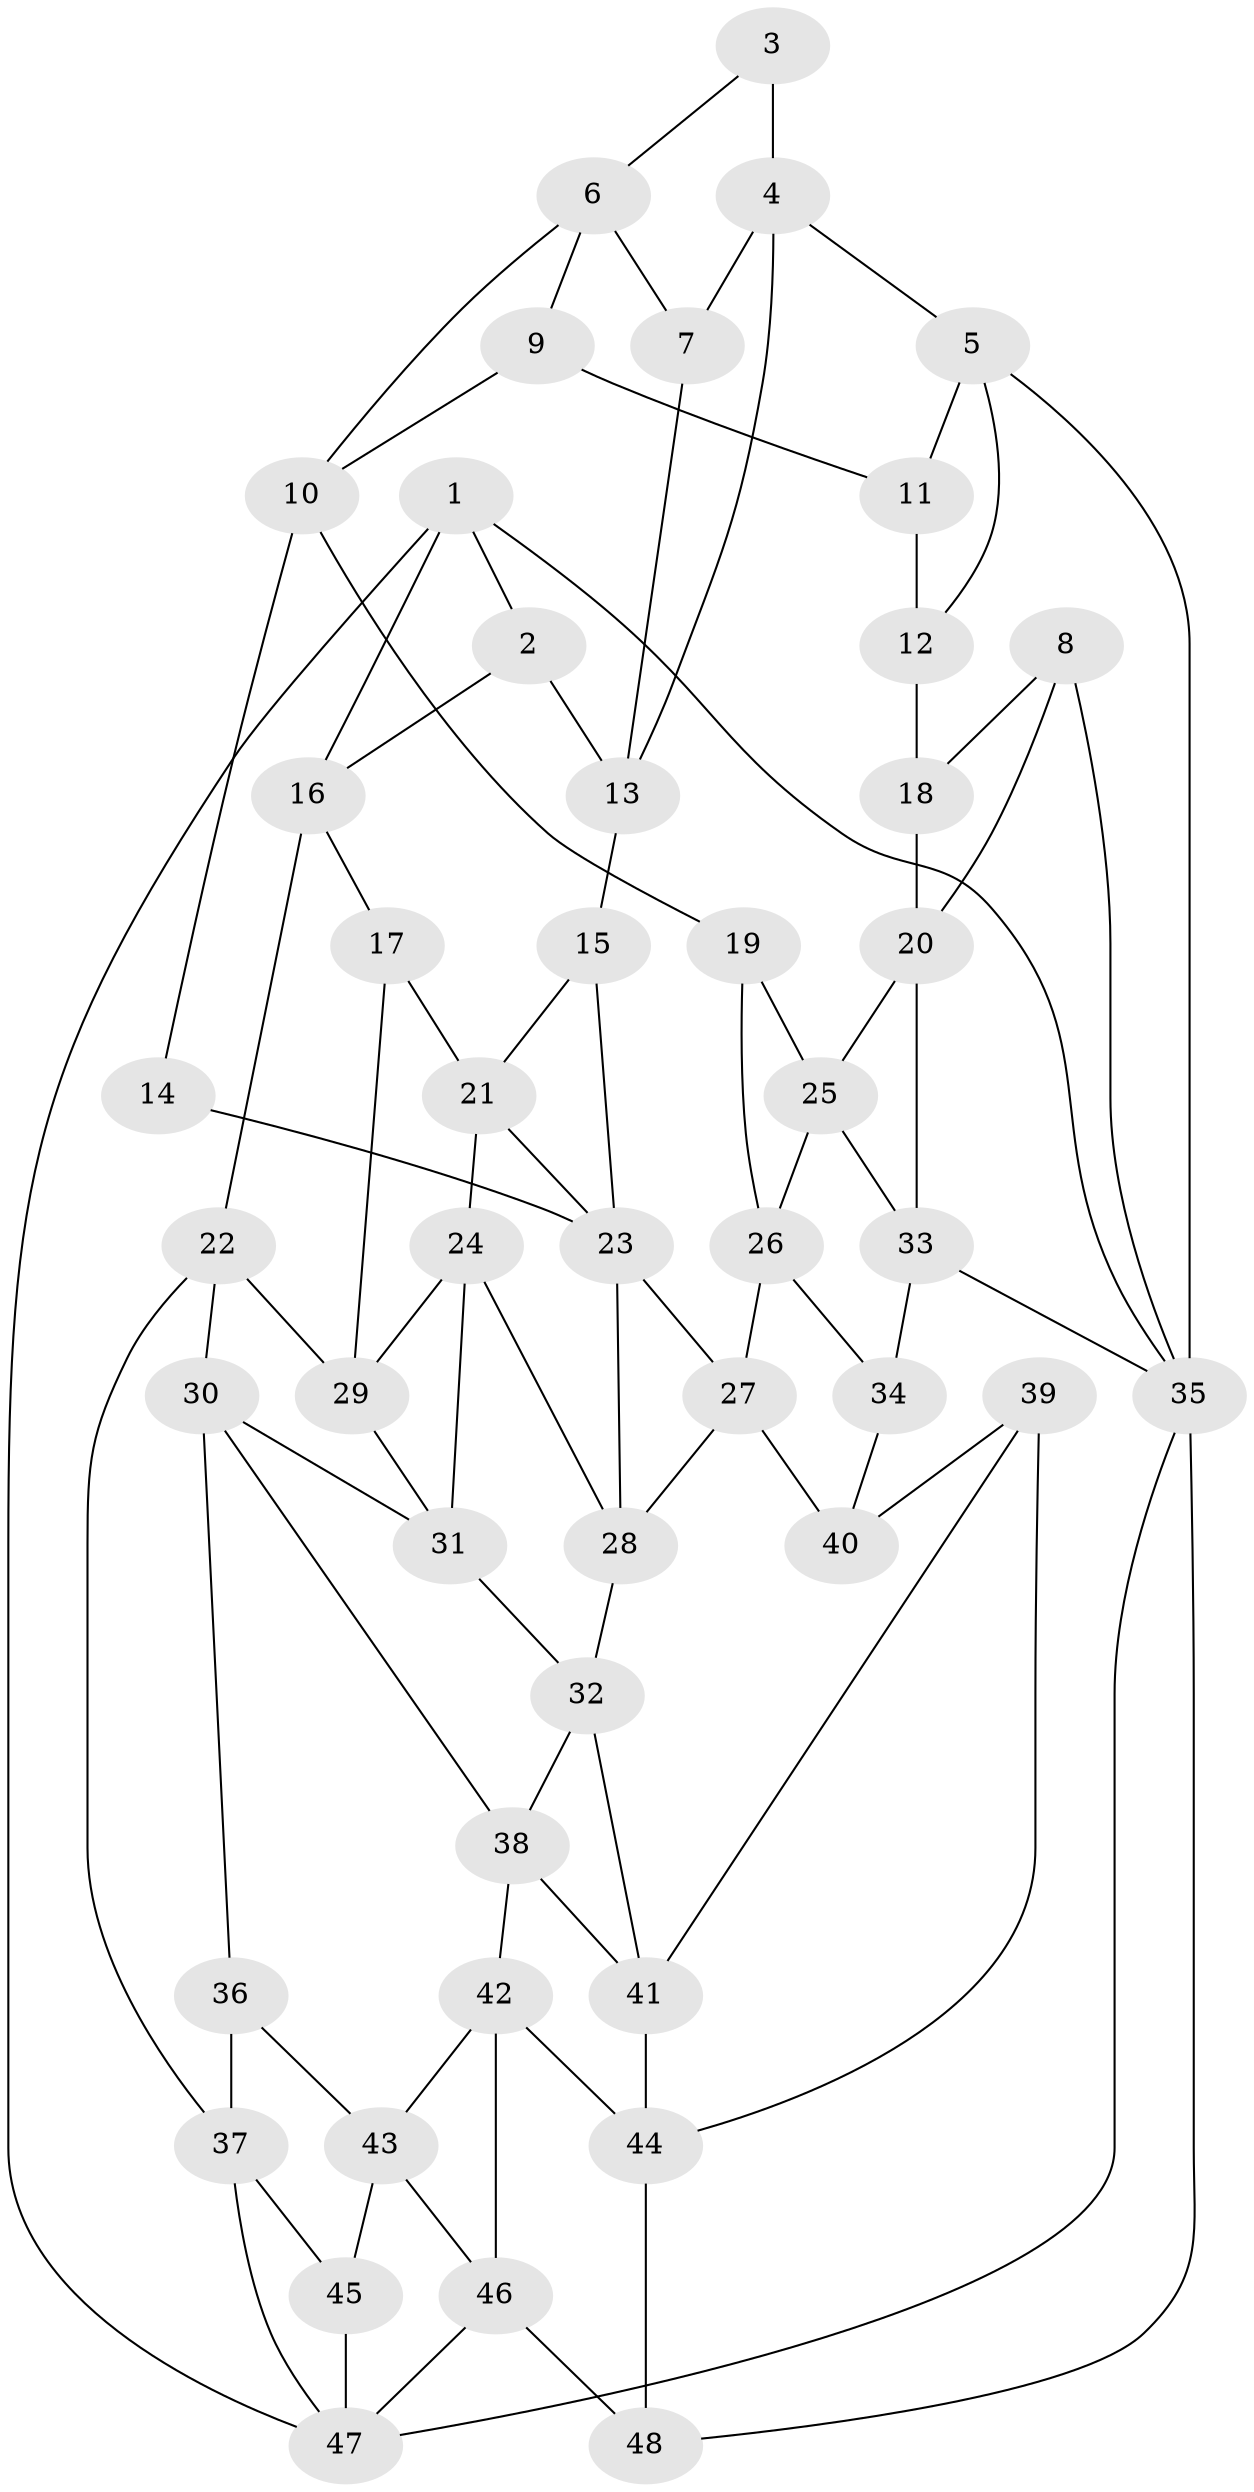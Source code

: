 // original degree distribution, {3: 0.020833333333333332, 4: 0.19791666666666666, 5: 0.6041666666666666, 6: 0.17708333333333334}
// Generated by graph-tools (version 1.1) at 2025/03/03/09/25 03:03:19]
// undirected, 48 vertices, 88 edges
graph export_dot {
graph [start="1"]
  node [color=gray90,style=filled];
  1;
  2;
  3;
  4;
  5;
  6;
  7;
  8;
  9;
  10;
  11;
  12;
  13;
  14;
  15;
  16;
  17;
  18;
  19;
  20;
  21;
  22;
  23;
  24;
  25;
  26;
  27;
  28;
  29;
  30;
  31;
  32;
  33;
  34;
  35;
  36;
  37;
  38;
  39;
  40;
  41;
  42;
  43;
  44;
  45;
  46;
  47;
  48;
  1 -- 2 [weight=1.0];
  1 -- 16 [weight=1.0];
  1 -- 35 [weight=1.0];
  1 -- 47 [weight=1.0];
  2 -- 13 [weight=1.0];
  2 -- 16 [weight=1.0];
  3 -- 4 [weight=2.0];
  3 -- 6 [weight=1.0];
  4 -- 5 [weight=1.0];
  4 -- 7 [weight=1.0];
  4 -- 13 [weight=1.0];
  5 -- 11 [weight=1.0];
  5 -- 12 [weight=1.0];
  5 -- 35 [weight=1.0];
  6 -- 7 [weight=1.0];
  6 -- 9 [weight=1.0];
  6 -- 10 [weight=1.0];
  7 -- 13 [weight=1.0];
  8 -- 18 [weight=1.0];
  8 -- 20 [weight=1.0];
  8 -- 35 [weight=1.0];
  9 -- 10 [weight=1.0];
  9 -- 11 [weight=2.0];
  10 -- 14 [weight=1.0];
  10 -- 19 [weight=1.0];
  11 -- 12 [weight=1.0];
  12 -- 18 [weight=2.0];
  13 -- 15 [weight=1.0];
  14 -- 23 [weight=2.0];
  15 -- 21 [weight=1.0];
  15 -- 23 [weight=1.0];
  16 -- 17 [weight=1.0];
  16 -- 22 [weight=1.0];
  17 -- 21 [weight=1.0];
  17 -- 29 [weight=1.0];
  18 -- 20 [weight=1.0];
  19 -- 25 [weight=1.0];
  19 -- 26 [weight=1.0];
  20 -- 25 [weight=1.0];
  20 -- 33 [weight=1.0];
  21 -- 23 [weight=1.0];
  21 -- 24 [weight=1.0];
  22 -- 29 [weight=1.0];
  22 -- 30 [weight=1.0];
  22 -- 37 [weight=1.0];
  23 -- 27 [weight=1.0];
  23 -- 28 [weight=1.0];
  24 -- 28 [weight=1.0];
  24 -- 29 [weight=1.0];
  24 -- 31 [weight=1.0];
  25 -- 26 [weight=1.0];
  25 -- 33 [weight=1.0];
  26 -- 27 [weight=1.0];
  26 -- 34 [weight=1.0];
  27 -- 28 [weight=1.0];
  27 -- 40 [weight=1.0];
  28 -- 32 [weight=1.0];
  29 -- 31 [weight=1.0];
  30 -- 31 [weight=1.0];
  30 -- 36 [weight=1.0];
  30 -- 38 [weight=1.0];
  31 -- 32 [weight=1.0];
  32 -- 38 [weight=1.0];
  32 -- 41 [weight=1.0];
  33 -- 34 [weight=1.0];
  33 -- 35 [weight=1.0];
  34 -- 40 [weight=2.0];
  35 -- 47 [weight=1.0];
  35 -- 48 [weight=1.0];
  36 -- 37 [weight=1.0];
  36 -- 43 [weight=1.0];
  37 -- 45 [weight=1.0];
  37 -- 47 [weight=1.0];
  38 -- 41 [weight=1.0];
  38 -- 42 [weight=1.0];
  39 -- 40 [weight=1.0];
  39 -- 41 [weight=1.0];
  39 -- 44 [weight=1.0];
  41 -- 44 [weight=1.0];
  42 -- 43 [weight=1.0];
  42 -- 44 [weight=1.0];
  42 -- 46 [weight=1.0];
  43 -- 45 [weight=1.0];
  43 -- 46 [weight=1.0];
  44 -- 48 [weight=1.0];
  45 -- 47 [weight=2.0];
  46 -- 47 [weight=1.0];
  46 -- 48 [weight=1.0];
}
